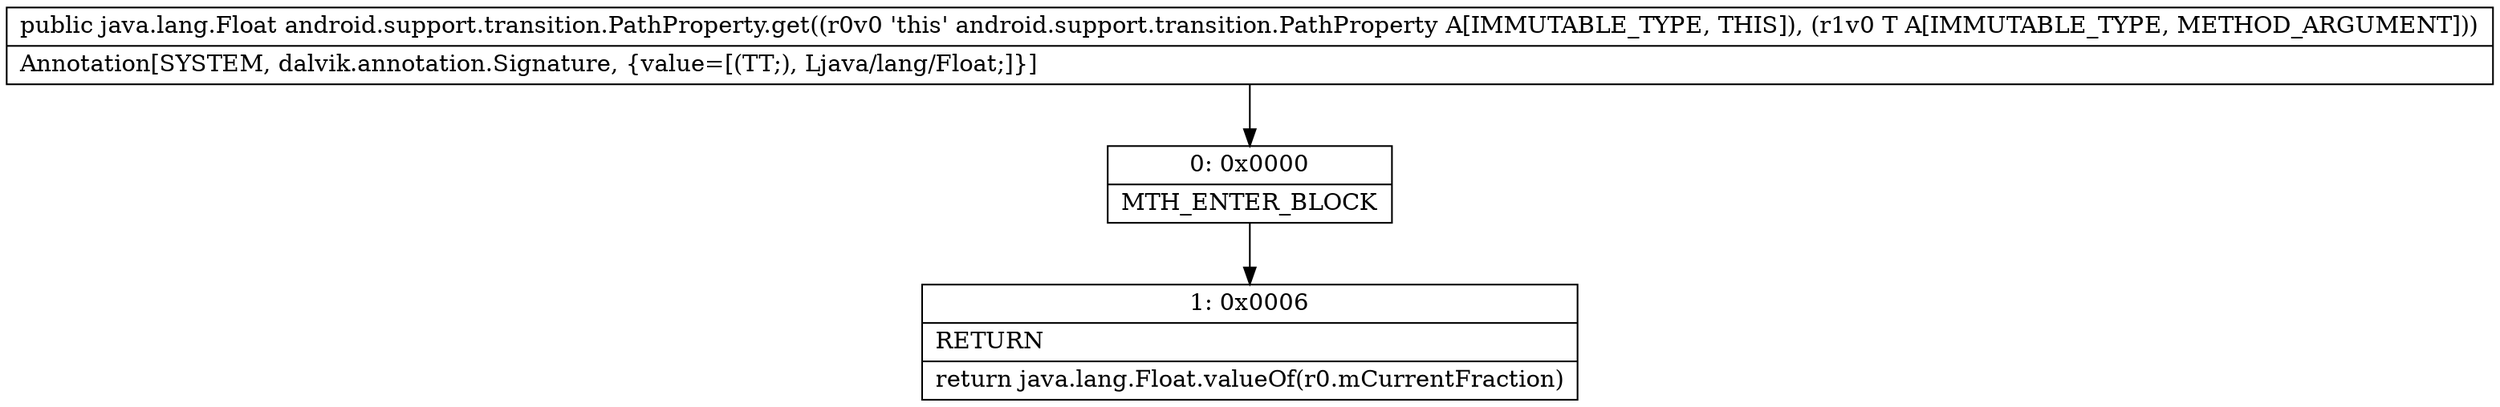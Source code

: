 digraph "CFG forandroid.support.transition.PathProperty.get(Ljava\/lang\/Object;)Ljava\/lang\/Float;" {
Node_0 [shape=record,label="{0\:\ 0x0000|MTH_ENTER_BLOCK\l}"];
Node_1 [shape=record,label="{1\:\ 0x0006|RETURN\l|return java.lang.Float.valueOf(r0.mCurrentFraction)\l}"];
MethodNode[shape=record,label="{public java.lang.Float android.support.transition.PathProperty.get((r0v0 'this' android.support.transition.PathProperty A[IMMUTABLE_TYPE, THIS]), (r1v0 T A[IMMUTABLE_TYPE, METHOD_ARGUMENT]))  | Annotation[SYSTEM, dalvik.annotation.Signature, \{value=[(TT;), Ljava\/lang\/Float;]\}]\l}"];
MethodNode -> Node_0;
Node_0 -> Node_1;
}

